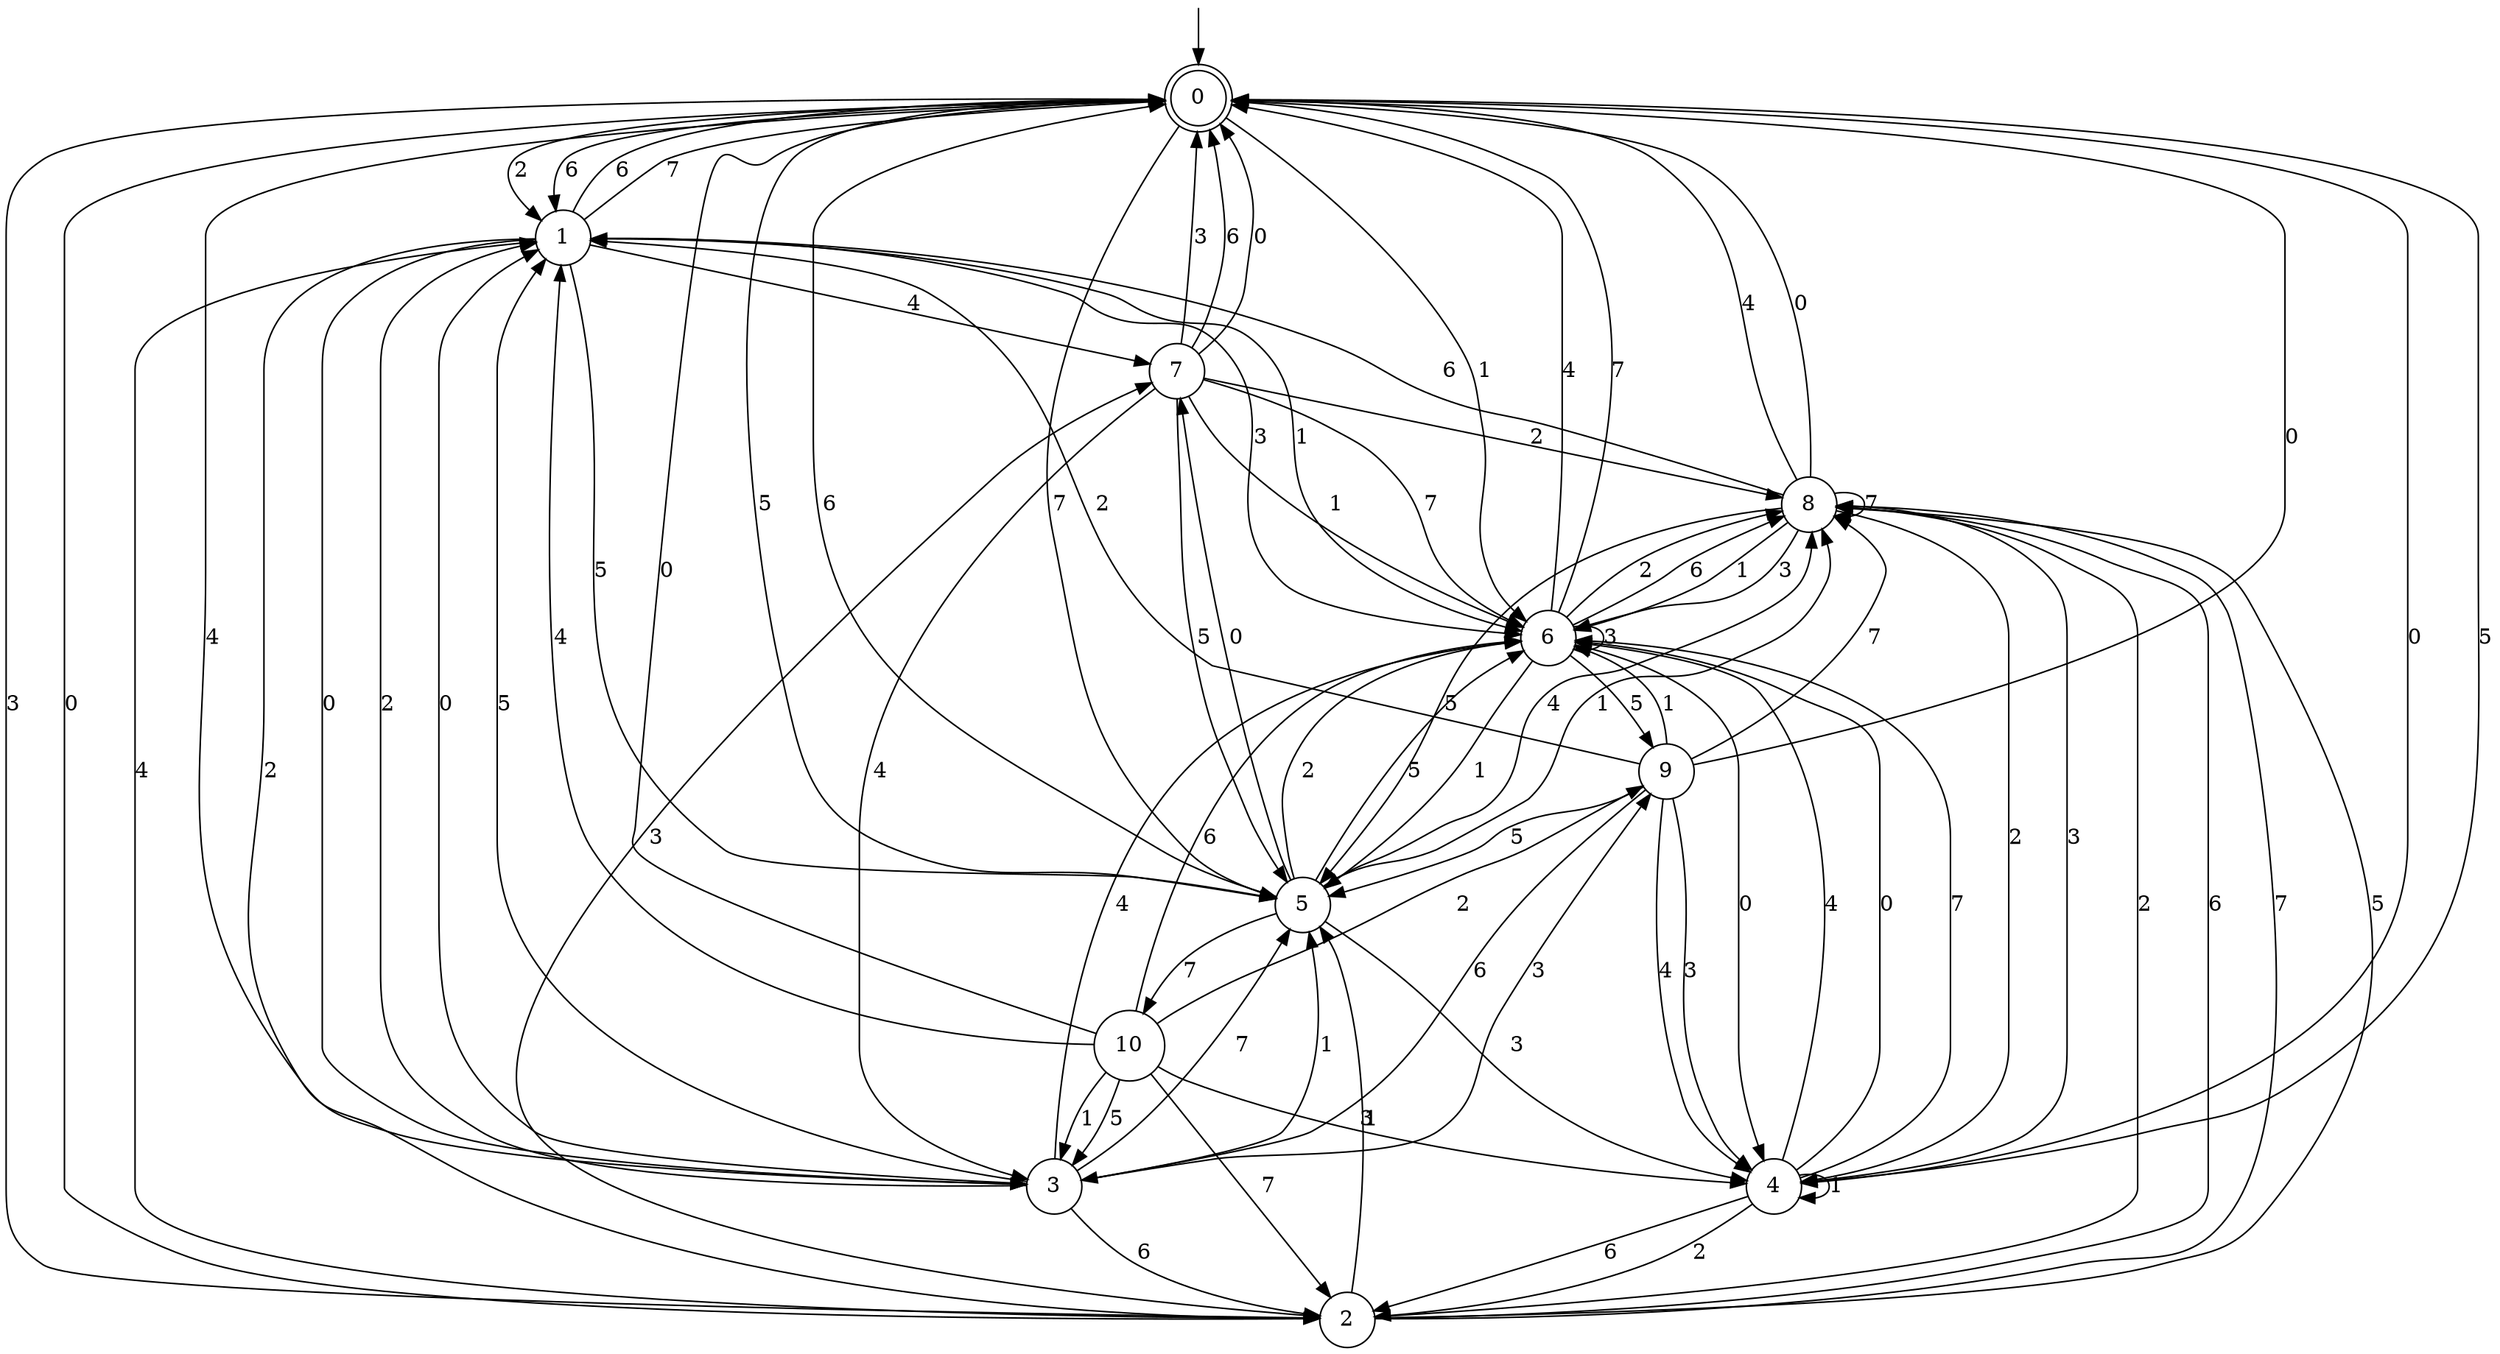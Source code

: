 digraph g {

	s0 [shape="doublecircle" label="0"];
	s1 [shape="circle" label="1"];
	s2 [shape="circle" label="2"];
	s3 [shape="circle" label="3"];
	s4 [shape="circle" label="4"];
	s5 [shape="circle" label="5"];
	s6 [shape="circle" label="6"];
	s7 [shape="circle" label="7"];
	s8 [shape="circle" label="8"];
	s9 [shape="circle" label="9"];
	s10 [shape="circle" label="10"];
	s0 -> s1 [label="2"];
	s0 -> s2 [label="3"];
	s0 -> s1 [label="6"];
	s0 -> s3 [label="4"];
	s0 -> s4 [label="0"];
	s0 -> s5 [label="7"];
	s0 -> s5 [label="5"];
	s0 -> s6 [label="1"];
	s1 -> s2 [label="2"];
	s1 -> s6 [label="3"];
	s1 -> s0 [label="6"];
	s1 -> s7 [label="4"];
	s1 -> s3 [label="0"];
	s1 -> s0 [label="7"];
	s1 -> s5 [label="5"];
	s1 -> s6 [label="1"];
	s2 -> s8 [label="2"];
	s2 -> s7 [label="3"];
	s2 -> s8 [label="6"];
	s2 -> s1 [label="4"];
	s2 -> s0 [label="0"];
	s2 -> s8 [label="7"];
	s2 -> s8 [label="5"];
	s2 -> s5 [label="1"];
	s3 -> s1 [label="2"];
	s3 -> s9 [label="3"];
	s3 -> s2 [label="6"];
	s3 -> s6 [label="4"];
	s3 -> s1 [label="0"];
	s3 -> s5 [label="7"];
	s3 -> s1 [label="5"];
	s3 -> s5 [label="1"];
	s4 -> s2 [label="2"];
	s4 -> s8 [label="3"];
	s4 -> s2 [label="6"];
	s4 -> s6 [label="4"];
	s4 -> s6 [label="0"];
	s4 -> s6 [label="7"];
	s4 -> s0 [label="5"];
	s4 -> s4 [label="1"];
	s5 -> s6 [label="2"];
	s5 -> s4 [label="3"];
	s5 -> s0 [label="6"];
	s5 -> s8 [label="4"];
	s5 -> s7 [label="0"];
	s5 -> s10 [label="7"];
	s5 -> s6 [label="5"];
	s5 -> s8 [label="1"];
	s6 -> s8 [label="2"];
	s6 -> s6 [label="3"];
	s6 -> s8 [label="6"];
	s6 -> s0 [label="4"];
	s6 -> s4 [label="0"];
	s6 -> s0 [label="7"];
	s6 -> s9 [label="5"];
	s6 -> s5 [label="1"];
	s7 -> s8 [label="2"];
	s7 -> s0 [label="3"];
	s7 -> s0 [label="6"];
	s7 -> s3 [label="4"];
	s7 -> s0 [label="0"];
	s7 -> s6 [label="7"];
	s7 -> s5 [label="5"];
	s7 -> s6 [label="1"];
	s8 -> s4 [label="2"];
	s8 -> s6 [label="3"];
	s8 -> s1 [label="6"];
	s8 -> s0 [label="4"];
	s8 -> s0 [label="0"];
	s8 -> s8 [label="7"];
	s8 -> s5 [label="5"];
	s8 -> s6 [label="1"];
	s9 -> s1 [label="2"];
	s9 -> s4 [label="3"];
	s9 -> s3 [label="6"];
	s9 -> s4 [label="4"];
	s9 -> s0 [label="0"];
	s9 -> s8 [label="7"];
	s9 -> s5 [label="5"];
	s9 -> s6 [label="1"];
	s10 -> s9 [label="2"];
	s10 -> s4 [label="3"];
	s10 -> s6 [label="6"];
	s10 -> s1 [label="4"];
	s10 -> s0 [label="0"];
	s10 -> s2 [label="7"];
	s10 -> s3 [label="5"];
	s10 -> s3 [label="1"];

__start0 [label="" shape="none" width="0" height="0"];
__start0 -> s0;

}
